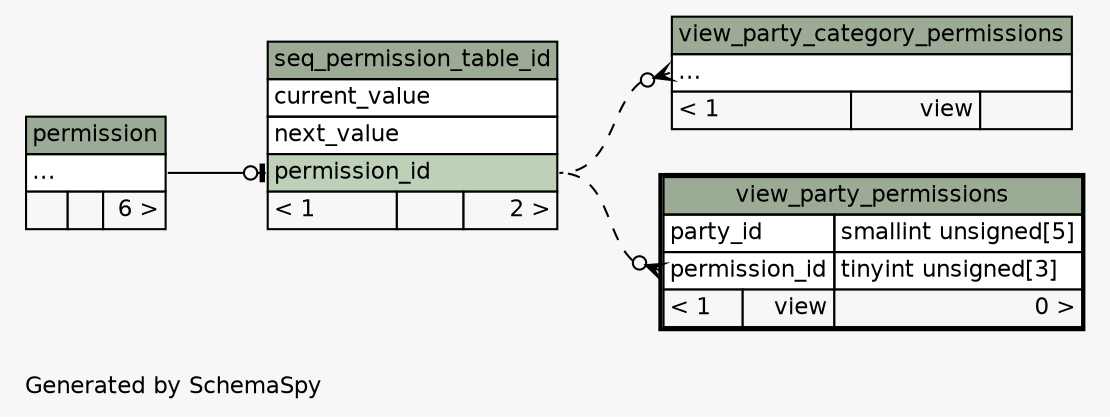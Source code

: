 // dot 2.38.0 on Linux 3.19.0-18-generic
// SchemaSpy rev 590
digraph "impliedTwoDegreesRelationshipsDiagram" {
  graph [
    rankdir="RL"
    bgcolor="#f7f7f7"
    label="\nGenerated by SchemaSpy"
    labeljust="l"
    nodesep="0.18"
    ranksep="0.46"
    fontname="Helvetica"
    fontsize="11"
  ];
  node [
    fontname="Helvetica"
    fontsize="11"
    shape="plaintext"
  ];
  edge [
    arrowsize="0.8"
  ];
  "seq_permission_table_id":"permission_id":w -> "permission":"elipses":e [arrowhead=none dir=back arrowtail=teeodot];
  "view_party_category_permissions":"elipses":w -> "seq_permission_table_id":"permission_id":e [arrowhead=none dir=back arrowtail=crowodot style=dashed];
  "view_party_permissions":"permission_id":w -> "seq_permission_table_id":"permission_id":e [arrowhead=none dir=back arrowtail=crowodot style=dashed];
  "permission" [
    label=<
    <TABLE BORDER="0" CELLBORDER="1" CELLSPACING="0" BGCOLOR="#ffffff">
      <TR><TD COLSPAN="3" BGCOLOR="#9bab96" ALIGN="CENTER">permission</TD></TR>
      <TR><TD PORT="elipses" COLSPAN="3" ALIGN="LEFT">...</TD></TR>
      <TR><TD ALIGN="LEFT" BGCOLOR="#f7f7f7">  </TD><TD ALIGN="RIGHT" BGCOLOR="#f7f7f7">  </TD><TD ALIGN="RIGHT" BGCOLOR="#f7f7f7">6 &gt;</TD></TR>
    </TABLE>>
    URL="permission.html"
    tooltip="permission"
  ];
  "seq_permission_table_id" [
    label=<
    <TABLE BORDER="0" CELLBORDER="1" CELLSPACING="0" BGCOLOR="#ffffff">
      <TR><TD COLSPAN="3" BGCOLOR="#9bab96" ALIGN="CENTER">seq_permission_table_id</TD></TR>
      <TR><TD PORT="current_value" COLSPAN="3" ALIGN="LEFT">current_value</TD></TR>
      <TR><TD PORT="next_value" COLSPAN="3" ALIGN="LEFT">next_value</TD></TR>
      <TR><TD PORT="permission_id" COLSPAN="3" BGCOLOR="#bed1b8" ALIGN="LEFT">permission_id</TD></TR>
      <TR><TD ALIGN="LEFT" BGCOLOR="#f7f7f7">&lt; 1</TD><TD ALIGN="RIGHT" BGCOLOR="#f7f7f7">  </TD><TD ALIGN="RIGHT" BGCOLOR="#f7f7f7">2 &gt;</TD></TR>
    </TABLE>>
    URL="seq_permission_table_id.html"
    tooltip="seq_permission_table_id"
  ];
  "view_party_category_permissions" [
    label=<
    <TABLE BORDER="0" CELLBORDER="1" CELLSPACING="0" BGCOLOR="#ffffff">
      <TR><TD COLSPAN="3" BGCOLOR="#9bab96" ALIGN="CENTER">view_party_category_permissions</TD></TR>
      <TR><TD PORT="elipses" COLSPAN="3" ALIGN="LEFT">...</TD></TR>
      <TR><TD ALIGN="LEFT" BGCOLOR="#f7f7f7">&lt; 1</TD><TD ALIGN="RIGHT" BGCOLOR="#f7f7f7">view</TD><TD ALIGN="RIGHT" BGCOLOR="#f7f7f7">  </TD></TR>
    </TABLE>>
    URL="view_party_category_permissions.html"
    tooltip="view_party_category_permissions"
  ];
  "view_party_permissions" [
    label=<
    <TABLE BORDER="2" CELLBORDER="1" CELLSPACING="0" BGCOLOR="#ffffff">
      <TR><TD COLSPAN="3" BGCOLOR="#9bab96" ALIGN="CENTER">view_party_permissions</TD></TR>
      <TR><TD PORT="party_id" COLSPAN="2" ALIGN="LEFT">party_id</TD><TD PORT="party_id.type" ALIGN="LEFT">smallint unsigned[5]</TD></TR>
      <TR><TD PORT="permission_id" COLSPAN="2" ALIGN="LEFT">permission_id</TD><TD PORT="permission_id.type" ALIGN="LEFT">tinyint unsigned[3]</TD></TR>
      <TR><TD ALIGN="LEFT" BGCOLOR="#f7f7f7">&lt; 1</TD><TD ALIGN="RIGHT" BGCOLOR="#f7f7f7">view</TD><TD ALIGN="RIGHT" BGCOLOR="#f7f7f7">0 &gt;</TD></TR>
    </TABLE>>
    URL="view_party_permissions.html"
    tooltip="view_party_permissions"
  ];
}
